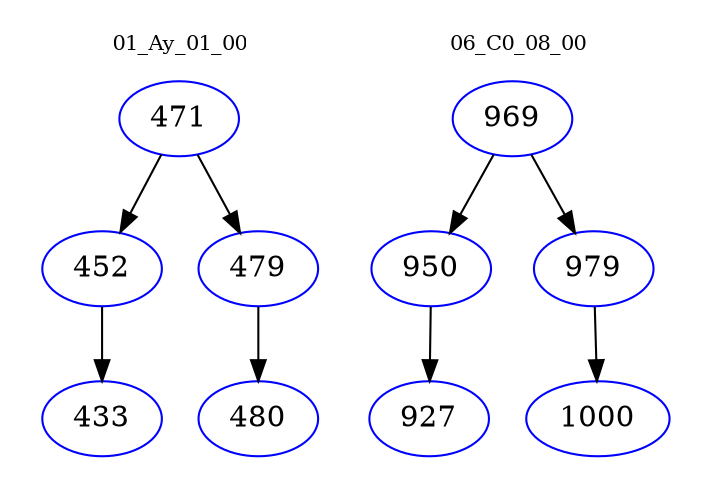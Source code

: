 digraph{
subgraph cluster_0 {
color = white
label = "01_Ay_01_00";
fontsize=10;
T0_471 [label="471", color="blue"]
T0_471 -> T0_452 [color="black"]
T0_452 [label="452", color="blue"]
T0_452 -> T0_433 [color="black"]
T0_433 [label="433", color="blue"]
T0_471 -> T0_479 [color="black"]
T0_479 [label="479", color="blue"]
T0_479 -> T0_480 [color="black"]
T0_480 [label="480", color="blue"]
}
subgraph cluster_1 {
color = white
label = "06_C0_08_00";
fontsize=10;
T1_969 [label="969", color="blue"]
T1_969 -> T1_950 [color="black"]
T1_950 [label="950", color="blue"]
T1_950 -> T1_927 [color="black"]
T1_927 [label="927", color="blue"]
T1_969 -> T1_979 [color="black"]
T1_979 [label="979", color="blue"]
T1_979 -> T1_1000 [color="black"]
T1_1000 [label="1000", color="blue"]
}
}
